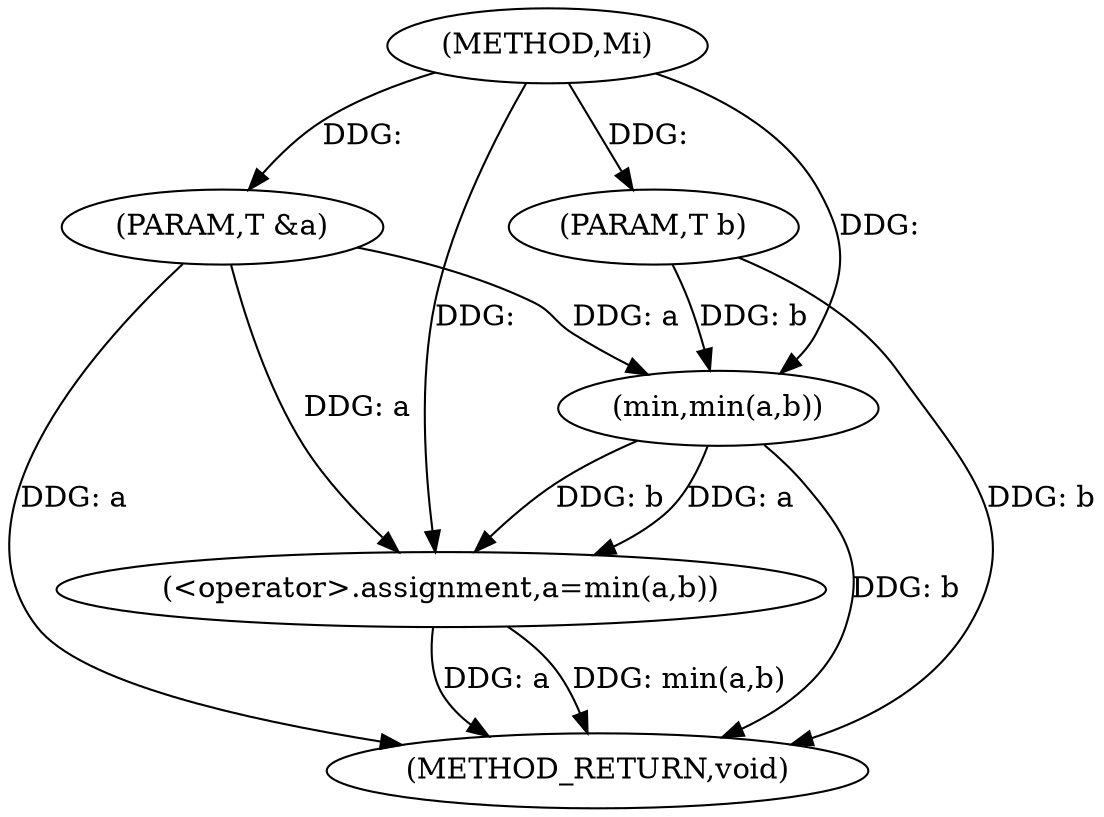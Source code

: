 digraph "Mi" {  
"1000140" [label = "(METHOD,Mi)" ]
"1000149" [label = "(METHOD_RETURN,void)" ]
"1000141" [label = "(PARAM,T &a)" ]
"1000142" [label = "(PARAM,T b)" ]
"1000144" [label = "(<operator>.assignment,a=min(a,b))" ]
"1000146" [label = "(min,min(a,b))" ]
  "1000141" -> "1000149"  [ label = "DDG: a"] 
  "1000142" -> "1000149"  [ label = "DDG: b"] 
  "1000144" -> "1000149"  [ label = "DDG: a"] 
  "1000146" -> "1000149"  [ label = "DDG: b"] 
  "1000144" -> "1000149"  [ label = "DDG: min(a,b)"] 
  "1000140" -> "1000141"  [ label = "DDG: "] 
  "1000140" -> "1000142"  [ label = "DDG: "] 
  "1000146" -> "1000144"  [ label = "DDG: b"] 
  "1000146" -> "1000144"  [ label = "DDG: a"] 
  "1000141" -> "1000144"  [ label = "DDG: a"] 
  "1000140" -> "1000144"  [ label = "DDG: "] 
  "1000141" -> "1000146"  [ label = "DDG: a"] 
  "1000140" -> "1000146"  [ label = "DDG: "] 
  "1000142" -> "1000146"  [ label = "DDG: b"] 
}
